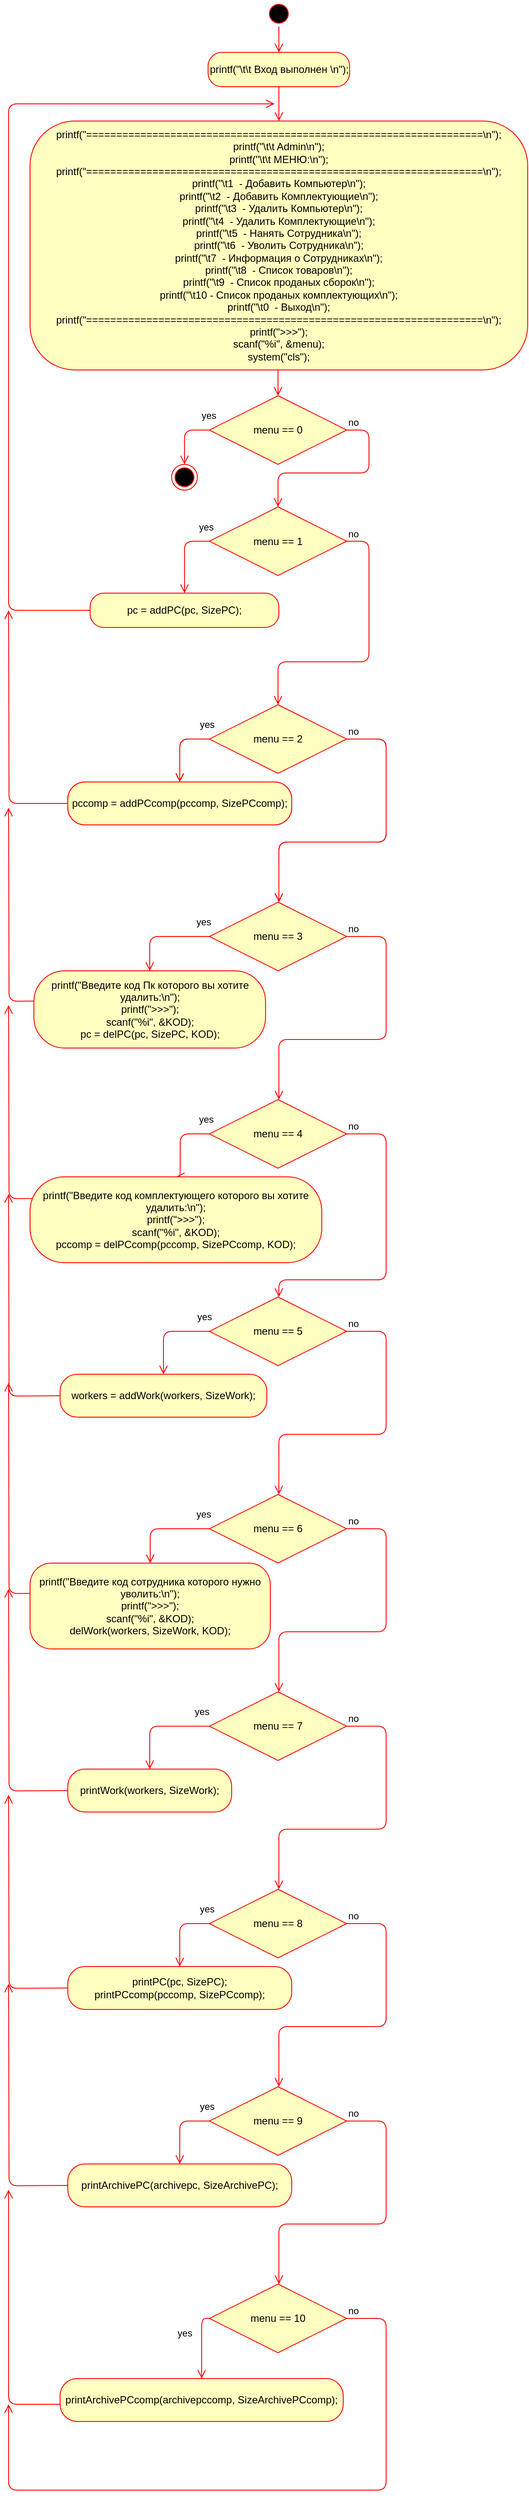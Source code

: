 <mxfile version="14.6.0" type="github">
  <diagram id="T5PGpS6BYMSO8JL507mn" name="Page-1">
    <mxGraphModel dx="6390" dy="3814" grid="1" gridSize="10" guides="1" tooltips="1" connect="1" arrows="1" fold="1" page="1" pageScale="1" pageWidth="827" pageHeight="1169" math="0" shadow="0">
      <root>
        <mxCell id="0" />
        <mxCell id="1" parent="0" />
        <mxCell id="m3cECUpOEf3iN09a0m4X-1" value="" style="ellipse;html=1;shape=startState;fillColor=#000000;strokeColor=#ff0000;" vertex="1" parent="1">
          <mxGeometry x="400" y="-10" width="30" height="30" as="geometry" />
        </mxCell>
        <mxCell id="m3cECUpOEf3iN09a0m4X-2" value="" style="edgeStyle=orthogonalEdgeStyle;html=1;verticalAlign=bottom;endArrow=open;endSize=8;strokeColor=#ff0000;entryX=0.5;entryY=0;entryDx=0;entryDy=0;" edge="1" source="m3cECUpOEf3iN09a0m4X-1" parent="1" target="m3cECUpOEf3iN09a0m4X-94">
          <mxGeometry relative="1" as="geometry">
            <mxPoint x="415" y="50" as="targetPoint" />
          </mxGeometry>
        </mxCell>
        <mxCell id="m3cECUpOEf3iN09a0m4X-3" value="" style="ellipse;html=1;shape=endState;fillColor=#000000;strokeColor=#ff0000;" vertex="1" parent="1">
          <mxGeometry x="290" y="530" width="30" height="30" as="geometry" />
        </mxCell>
        <mxCell id="m3cECUpOEf3iN09a0m4X-4" value="&lt;div&gt;&lt;span&gt;				&lt;/span&gt;printf(&quot;==================================================================\n&quot;);&lt;/div&gt;&lt;div&gt;&lt;span&gt;				&lt;/span&gt;printf(&quot;\t\t Admin\n&quot;);&lt;/div&gt;&lt;div&gt;&lt;span&gt;				&lt;/span&gt;printf(&quot;\t\t МЕНЮ:\n&quot;);&lt;/div&gt;&lt;div&gt;&lt;span&gt;				&lt;/span&gt;printf(&quot;==================================================================\n&quot;);&lt;/div&gt;&lt;div&gt;&lt;span&gt;				&lt;/span&gt;printf(&quot;\t1&amp;nbsp; - Добавить Компьютер\n&quot;);&lt;/div&gt;&lt;div&gt;&lt;span&gt;				&lt;/span&gt;printf(&quot;\t2&amp;nbsp; - Добавить Комплектующие\n&quot;);&lt;/div&gt;&lt;div&gt;&lt;span&gt;				&lt;/span&gt;printf(&quot;\t3&amp;nbsp; - Удалить Компьютер\n&quot;);&lt;/div&gt;&lt;div&gt;&lt;span&gt;				&lt;/span&gt;printf(&quot;\t4&amp;nbsp; - Удалить Комплектующие\n&quot;);&lt;/div&gt;&lt;div&gt;&lt;span&gt;				&lt;/span&gt;printf(&quot;\t5&amp;nbsp; - Нанять Сотрудника\n&quot;);&lt;/div&gt;&lt;div&gt;&lt;span&gt;				&lt;/span&gt;printf(&quot;\t6&amp;nbsp; - Уволить Сотрудника\n&quot;);&lt;/div&gt;&lt;div&gt;&lt;span&gt;				&lt;/span&gt;printf(&quot;\t7&amp;nbsp; - Информация о Сотрудниках\n&quot;);&lt;/div&gt;&lt;div&gt;&lt;span&gt;				&lt;/span&gt;printf(&quot;\t8&amp;nbsp; - Список товаров\n&quot;);&lt;/div&gt;&lt;div&gt;&lt;span&gt;				&lt;/span&gt;printf(&quot;\t9&amp;nbsp; - Список проданых сборок\n&quot;);&lt;/div&gt;&lt;div&gt;&lt;span&gt;				&lt;/span&gt;printf(&quot;\t10 - Список проданых комплектующих\n&quot;);&lt;/div&gt;&lt;div&gt;&lt;span&gt;				&lt;/span&gt;printf(&quot;\t0&amp;nbsp; - Выход\n&quot;);&lt;/div&gt;&lt;div&gt;&lt;span&gt;				&lt;/span&gt;printf(&quot;==================================================================\n&quot;);&lt;/div&gt;&lt;div&gt;&lt;span&gt;				&lt;/span&gt;printf(&quot;&amp;gt;&amp;gt;&amp;gt;&quot;);&lt;/div&gt;&lt;div&gt;&lt;span&gt;				&lt;/span&gt;scanf(&quot;%i&quot;, &amp;amp;menu);&lt;/div&gt;&lt;div&gt;&lt;span&gt;				&lt;/span&gt;system(&quot;cls&quot;);&lt;/div&gt;" style="rounded=1;whiteSpace=wrap;html=1;arcSize=18;fontColor=#000000;fillColor=#ffffc0;strokeColor=#ff0000;" vertex="1" parent="1">
          <mxGeometry x="125" y="130" width="580" height="290" as="geometry" />
        </mxCell>
        <mxCell id="m3cECUpOEf3iN09a0m4X-5" value="" style="edgeStyle=orthogonalEdgeStyle;html=1;verticalAlign=bottom;endArrow=open;endSize=8;strokeColor=#ff0000;entryX=0.5;entryY=0;entryDx=0;entryDy=0;" edge="1" source="m3cECUpOEf3iN09a0m4X-4" parent="1" target="m3cECUpOEf3iN09a0m4X-8">
          <mxGeometry relative="1" as="geometry">
            <mxPoint x="370" y="660" as="targetPoint" />
            <Array as="points">
              <mxPoint x="414" y="430" />
              <mxPoint x="414" y="430" />
            </Array>
          </mxGeometry>
        </mxCell>
        <mxCell id="m3cECUpOEf3iN09a0m4X-8" value="menu == 0" style="rhombus;whiteSpace=wrap;html=1;fillColor=#ffffc0;strokeColor=#ff0000;" vertex="1" parent="1">
          <mxGeometry x="334" y="450" width="160" height="80" as="geometry" />
        </mxCell>
        <mxCell id="m3cECUpOEf3iN09a0m4X-9" value="no" style="edgeStyle=orthogonalEdgeStyle;html=1;align=left;verticalAlign=bottom;endArrow=open;endSize=8;strokeColor=#ff0000;entryX=0.5;entryY=0;entryDx=0;entryDy=0;" edge="1" source="m3cECUpOEf3iN09a0m4X-8" parent="1" target="m3cECUpOEf3iN09a0m4X-14">
          <mxGeometry x="-1" relative="1" as="geometry">
            <mxPoint x="410" y="540" as="targetPoint" />
            <Array as="points">
              <mxPoint x="520" y="490" />
              <mxPoint x="520" y="540" />
              <mxPoint x="414" y="540" />
            </Array>
          </mxGeometry>
        </mxCell>
        <mxCell id="m3cECUpOEf3iN09a0m4X-10" value="yes" style="edgeStyle=orthogonalEdgeStyle;html=1;align=left;verticalAlign=top;endArrow=open;endSize=8;strokeColor=#ff0000;entryX=0.5;entryY=0;entryDx=0;entryDy=0;" edge="1" source="m3cECUpOEf3iN09a0m4X-8" parent="1" target="m3cECUpOEf3iN09a0m4X-3">
          <mxGeometry x="-0.683" y="-30" relative="1" as="geometry">
            <mxPoint x="370" y="755" as="targetPoint" />
            <Array as="points">
              <mxPoint x="305" y="490" />
            </Array>
            <mxPoint as="offset" />
          </mxGeometry>
        </mxCell>
        <mxCell id="m3cECUpOEf3iN09a0m4X-14" value="menu == 1" style="rhombus;whiteSpace=wrap;html=1;fillColor=#ffffc0;strokeColor=#ff0000;" vertex="1" parent="1">
          <mxGeometry x="334" y="579.5" width="160" height="80" as="geometry" />
        </mxCell>
        <mxCell id="m3cECUpOEf3iN09a0m4X-15" value="no" style="edgeStyle=orthogonalEdgeStyle;html=1;align=left;verticalAlign=bottom;endArrow=open;endSize=8;strokeColor=#ff0000;entryX=0.5;entryY=0;entryDx=0;entryDy=0;" edge="1" parent="1" source="m3cECUpOEf3iN09a0m4X-14" target="m3cECUpOEf3iN09a0m4X-18">
          <mxGeometry x="-1" relative="1" as="geometry">
            <mxPoint x="510" y="729.5" as="targetPoint" />
            <Array as="points">
              <mxPoint x="520" y="620" />
              <mxPoint x="520" y="760" />
              <mxPoint x="414" y="760" />
            </Array>
          </mxGeometry>
        </mxCell>
        <mxCell id="m3cECUpOEf3iN09a0m4X-16" value="yes" style="edgeStyle=orthogonalEdgeStyle;html=1;align=left;verticalAlign=top;endArrow=open;endSize=8;strokeColor=#ff0000;" edge="1" parent="1" source="m3cECUpOEf3iN09a0m4X-14">
          <mxGeometry x="-0.683" y="-30" relative="1" as="geometry">
            <mxPoint x="305" y="680" as="targetPoint" />
            <Array as="points">
              <mxPoint x="305" y="619.5" />
            </Array>
            <mxPoint as="offset" />
          </mxGeometry>
        </mxCell>
        <mxCell id="m3cECUpOEf3iN09a0m4X-18" value="menu == 2" style="rhombus;whiteSpace=wrap;html=1;fillColor=#ffffc0;strokeColor=#ff0000;" vertex="1" parent="1">
          <mxGeometry x="334" y="810" width="160" height="80" as="geometry" />
        </mxCell>
        <mxCell id="m3cECUpOEf3iN09a0m4X-19" value="no" style="edgeStyle=orthogonalEdgeStyle;html=1;align=left;verticalAlign=bottom;endArrow=open;endSize=8;strokeColor=#ff0000;" edge="1" parent="1" source="m3cECUpOEf3iN09a0m4X-18">
          <mxGeometry x="-1" relative="1" as="geometry">
            <mxPoint x="415" y="1040" as="targetPoint" />
            <Array as="points">
              <mxPoint x="540" y="850" />
              <mxPoint x="540" y="970" />
              <mxPoint x="415" y="970" />
            </Array>
          </mxGeometry>
        </mxCell>
        <mxCell id="m3cECUpOEf3iN09a0m4X-20" value="yes" style="edgeStyle=orthogonalEdgeStyle;html=1;align=left;verticalAlign=top;endArrow=open;endSize=8;strokeColor=#ff0000;entryX=0.5;entryY=0;entryDx=0;entryDy=0;" edge="1" parent="1" source="m3cECUpOEf3iN09a0m4X-18" target="m3cECUpOEf3iN09a0m4X-26">
          <mxGeometry x="-0.683" y="-30" relative="1" as="geometry">
            <mxPoint x="300" y="970" as="targetPoint" />
            <Array as="points">
              <mxPoint x="300" y="850" />
            </Array>
            <mxPoint as="offset" />
          </mxGeometry>
        </mxCell>
        <mxCell id="m3cECUpOEf3iN09a0m4X-21" value="pc = addPC(pc, SizePC);" style="rounded=1;whiteSpace=wrap;html=1;arcSize=40;fontColor=#000000;fillColor=#ffffc0;strokeColor=#ff0000;" vertex="1" parent="1">
          <mxGeometry x="195" y="680" width="220" height="40" as="geometry" />
        </mxCell>
        <mxCell id="m3cECUpOEf3iN09a0m4X-22" value="" style="edgeStyle=orthogonalEdgeStyle;html=1;verticalAlign=bottom;endArrow=open;endSize=8;strokeColor=#ff0000;" edge="1" source="m3cECUpOEf3iN09a0m4X-21" parent="1">
          <mxGeometry relative="1" as="geometry">
            <mxPoint x="410" y="110" as="targetPoint" />
            <Array as="points">
              <mxPoint x="100" y="700" />
              <mxPoint x="100" y="110" />
            </Array>
          </mxGeometry>
        </mxCell>
        <mxCell id="m3cECUpOEf3iN09a0m4X-26" value="pccomp = addPCcomp(pccomp, SizePCcomp);" style="rounded=1;whiteSpace=wrap;html=1;arcSize=40;fontColor=#000000;fillColor=#ffffc0;strokeColor=#ff0000;" vertex="1" parent="1">
          <mxGeometry x="169" y="900" width="261" height="50" as="geometry" />
        </mxCell>
        <mxCell id="m3cECUpOEf3iN09a0m4X-27" value="" style="edgeStyle=orthogonalEdgeStyle;html=1;verticalAlign=bottom;endArrow=open;endSize=8;strokeColor=#ff0000;" edge="1" source="m3cECUpOEf3iN09a0m4X-26" parent="1">
          <mxGeometry relative="1" as="geometry">
            <mxPoint x="100" y="700" as="targetPoint" />
          </mxGeometry>
        </mxCell>
        <mxCell id="m3cECUpOEf3iN09a0m4X-94" value="printf(&quot;\t\t Вход выполнен \n&quot;);" style="rounded=1;whiteSpace=wrap;html=1;arcSize=40;fontColor=#000000;fillColor=#ffffc0;strokeColor=#ff0000;" vertex="1" parent="1">
          <mxGeometry x="332.5" y="50" width="165" height="40" as="geometry" />
        </mxCell>
        <mxCell id="m3cECUpOEf3iN09a0m4X-95" value="" style="edgeStyle=orthogonalEdgeStyle;html=1;verticalAlign=bottom;endArrow=open;endSize=8;strokeColor=#ff0000;" edge="1" source="m3cECUpOEf3iN09a0m4X-94" parent="1">
          <mxGeometry relative="1" as="geometry">
            <mxPoint x="415" y="130" as="targetPoint" />
          </mxGeometry>
        </mxCell>
        <mxCell id="m3cECUpOEf3iN09a0m4X-98" value="yes" style="edgeStyle=orthogonalEdgeStyle;html=1;align=left;verticalAlign=top;endArrow=open;endSize=8;strokeColor=#ff0000;entryX=0.5;entryY=0;entryDx=0;entryDy=0;" edge="1" target="m3cECUpOEf3iN09a0m4X-100" parent="1">
          <mxGeometry x="-0.683" y="-30" relative="1" as="geometry">
            <mxPoint x="300" y="970" as="targetPoint" />
            <Array as="points">
              <mxPoint x="300" y="850" />
            </Array>
            <mxPoint as="offset" />
            <mxPoint x="334" y="850" as="sourcePoint" />
          </mxGeometry>
        </mxCell>
        <mxCell id="m3cECUpOEf3iN09a0m4X-99" value="no" style="edgeStyle=orthogonalEdgeStyle;html=1;align=left;verticalAlign=bottom;endArrow=open;endSize=8;strokeColor=#ff0000;" edge="1" parent="1">
          <mxGeometry x="-1" relative="1" as="geometry">
            <mxPoint x="415" y="1040" as="targetPoint" />
            <mxPoint x="494" y="850" as="sourcePoint" />
            <Array as="points">
              <mxPoint x="540" y="850" />
              <mxPoint x="540" y="970" />
              <mxPoint x="415" y="970" />
            </Array>
          </mxGeometry>
        </mxCell>
        <mxCell id="m3cECUpOEf3iN09a0m4X-100" value="pccomp = addPCcomp(pccomp, SizePCcomp);" style="rounded=1;whiteSpace=wrap;html=1;arcSize=40;fontColor=#000000;fillColor=#ffffc0;strokeColor=#ff0000;" vertex="1" parent="1">
          <mxGeometry x="169" y="900" width="261" height="50" as="geometry" />
        </mxCell>
        <mxCell id="m3cECUpOEf3iN09a0m4X-101" value="menu == 3" style="rhombus;whiteSpace=wrap;html=1;fillColor=#ffffc0;strokeColor=#ff0000;" vertex="1" parent="1">
          <mxGeometry x="334" y="1040" width="160" height="80" as="geometry" />
        </mxCell>
        <mxCell id="m3cECUpOEf3iN09a0m4X-102" value="" style="edgeStyle=orthogonalEdgeStyle;html=1;verticalAlign=bottom;endArrow=open;endSize=8;strokeColor=#ff0000;" edge="1" parent="1">
          <mxGeometry relative="1" as="geometry">
            <mxPoint x="100" y="930" as="targetPoint" />
            <mxPoint x="169" y="1155" as="sourcePoint" />
          </mxGeometry>
        </mxCell>
        <mxCell id="m3cECUpOEf3iN09a0m4X-103" value="yes" style="edgeStyle=orthogonalEdgeStyle;html=1;align=left;verticalAlign=top;endArrow=open;endSize=8;strokeColor=#ff0000;entryX=0.5;entryY=0;entryDx=0;entryDy=0;" edge="1" parent="1" target="m3cECUpOEf3iN09a0m4X-105">
          <mxGeometry x="-0.683" y="-30" relative="1" as="geometry">
            <mxPoint x="300" y="1200" as="targetPoint" />
            <Array as="points">
              <mxPoint x="265" y="1080" />
            </Array>
            <mxPoint as="offset" />
            <mxPoint x="334" y="1080" as="sourcePoint" />
          </mxGeometry>
        </mxCell>
        <mxCell id="m3cECUpOEf3iN09a0m4X-104" value="no" style="edgeStyle=orthogonalEdgeStyle;html=1;align=left;verticalAlign=bottom;endArrow=open;endSize=8;strokeColor=#ff0000;" edge="1" parent="1">
          <mxGeometry x="-1" relative="1" as="geometry">
            <mxPoint x="415" y="1270" as="targetPoint" />
            <mxPoint x="494" y="1080" as="sourcePoint" />
            <Array as="points">
              <mxPoint x="540" y="1080" />
              <mxPoint x="540" y="1200" />
              <mxPoint x="415" y="1200" />
            </Array>
          </mxGeometry>
        </mxCell>
        <mxCell id="m3cECUpOEf3iN09a0m4X-105" value="&lt;div&gt;printf(&quot;Введите код Пк которого вы хотите удалить:\n&quot;);&lt;/div&gt;&lt;div&gt;&lt;span&gt;					&lt;/span&gt;printf(&quot;&amp;gt;&amp;gt;&amp;gt;&quot;);&lt;/div&gt;&lt;div&gt;&lt;span&gt;					&lt;/span&gt;scanf(&quot;%i&quot;, &amp;amp;KOD);&lt;/div&gt;&lt;div&gt;&lt;span&gt;					&lt;/span&gt;pc = delPC(pc, SizePC, KOD);&lt;/div&gt;" style="rounded=1;whiteSpace=wrap;html=1;arcSize=40;fontColor=#000000;fillColor=#ffffc0;strokeColor=#ff0000;" vertex="1" parent="1">
          <mxGeometry x="129.5" y="1120" width="270" height="90" as="geometry" />
        </mxCell>
        <mxCell id="m3cECUpOEf3iN09a0m4X-106" value="menu == 4" style="rhombus;whiteSpace=wrap;html=1;fillColor=#ffffc0;strokeColor=#ff0000;" vertex="1" parent="1">
          <mxGeometry x="334" y="1270" width="160" height="80" as="geometry" />
        </mxCell>
        <mxCell id="m3cECUpOEf3iN09a0m4X-107" value="" style="edgeStyle=orthogonalEdgeStyle;html=1;verticalAlign=bottom;endArrow=open;endSize=8;strokeColor=#ff0000;" edge="1" parent="1">
          <mxGeometry relative="1" as="geometry">
            <mxPoint x="100" y="1160" as="targetPoint" />
            <mxPoint x="169" y="1385" as="sourcePoint" />
          </mxGeometry>
        </mxCell>
        <mxCell id="m3cECUpOEf3iN09a0m4X-108" value="yes" style="edgeStyle=orthogonalEdgeStyle;html=1;align=left;verticalAlign=top;endArrow=open;endSize=8;strokeColor=#ff0000;entryX=0.5;entryY=0;entryDx=0;entryDy=0;" edge="1" parent="1" target="m3cECUpOEf3iN09a0m4X-110">
          <mxGeometry x="-0.683" y="-30" relative="1" as="geometry">
            <mxPoint x="300" y="1430" as="targetPoint" />
            <Array as="points">
              <mxPoint x="300" y="1310" />
            </Array>
            <mxPoint as="offset" />
            <mxPoint x="334" y="1310" as="sourcePoint" />
          </mxGeometry>
        </mxCell>
        <mxCell id="m3cECUpOEf3iN09a0m4X-109" value="no" style="edgeStyle=orthogonalEdgeStyle;html=1;align=left;verticalAlign=bottom;endArrow=open;endSize=8;strokeColor=#ff0000;" edge="1" parent="1">
          <mxGeometry x="-1" relative="1" as="geometry">
            <mxPoint x="415" y="1500" as="targetPoint" />
            <mxPoint x="494" y="1310" as="sourcePoint" />
            <Array as="points">
              <mxPoint x="540" y="1310" />
              <mxPoint x="540" y="1480" />
              <mxPoint x="415" y="1480" />
            </Array>
          </mxGeometry>
        </mxCell>
        <mxCell id="m3cECUpOEf3iN09a0m4X-110" value="&lt;div&gt;printf(&quot;Введите код комплектующего которого вы хотите удалить:\n&quot;);&lt;/div&gt;&lt;div&gt;&lt;span&gt;					&lt;/span&gt;printf(&quot;&amp;gt;&amp;gt;&amp;gt;&quot;);&lt;/div&gt;&lt;div&gt;&lt;span&gt;					&lt;/span&gt;scanf(&quot;%i&quot;, &amp;amp;KOD);&lt;/div&gt;&lt;div&gt;&lt;span&gt;					&lt;/span&gt;pccomp = delPCcomp(pccomp, SizePCcomp, KOD);&lt;/div&gt;" style="rounded=1;whiteSpace=wrap;html=1;arcSize=40;fontColor=#000000;fillColor=#ffffc0;strokeColor=#ff0000;" vertex="1" parent="1">
          <mxGeometry x="125" y="1360" width="340" height="100" as="geometry" />
        </mxCell>
        <mxCell id="m3cECUpOEf3iN09a0m4X-111" value="menu == 5" style="rhombus;whiteSpace=wrap;html=1;fillColor=#ffffc0;strokeColor=#ff0000;" vertex="1" parent="1">
          <mxGeometry x="334" y="1500" width="160" height="80" as="geometry" />
        </mxCell>
        <mxCell id="m3cECUpOEf3iN09a0m4X-112" value="" style="edgeStyle=orthogonalEdgeStyle;html=1;verticalAlign=bottom;endArrow=open;endSize=8;strokeColor=#ff0000;" edge="1" parent="1">
          <mxGeometry relative="1" as="geometry">
            <mxPoint x="100" y="1380" as="targetPoint" />
            <mxPoint x="169" y="1615" as="sourcePoint" />
          </mxGeometry>
        </mxCell>
        <mxCell id="m3cECUpOEf3iN09a0m4X-113" value="yes" style="edgeStyle=orthogonalEdgeStyle;html=1;align=left;verticalAlign=top;endArrow=open;endSize=8;strokeColor=#ff0000;entryX=0.5;entryY=0;entryDx=0;entryDy=0;" edge="1" parent="1" target="m3cECUpOEf3iN09a0m4X-115">
          <mxGeometry x="-0.683" y="-30" relative="1" as="geometry">
            <mxPoint x="300" y="1660" as="targetPoint" />
            <Array as="points">
              <mxPoint x="281" y="1540" />
            </Array>
            <mxPoint as="offset" />
            <mxPoint x="334" y="1540" as="sourcePoint" />
          </mxGeometry>
        </mxCell>
        <mxCell id="m3cECUpOEf3iN09a0m4X-114" value="no" style="edgeStyle=orthogonalEdgeStyle;html=1;align=left;verticalAlign=bottom;endArrow=open;endSize=8;strokeColor=#ff0000;" edge="1" parent="1">
          <mxGeometry x="-1" relative="1" as="geometry">
            <mxPoint x="415" y="1730" as="targetPoint" />
            <mxPoint x="494" y="1540" as="sourcePoint" />
            <Array as="points">
              <mxPoint x="540" y="1540" />
              <mxPoint x="540" y="1660" />
              <mxPoint x="415" y="1660" />
            </Array>
          </mxGeometry>
        </mxCell>
        <mxCell id="m3cECUpOEf3iN09a0m4X-115" value="workers = addWork(workers, SizeWork);" style="rounded=1;whiteSpace=wrap;html=1;arcSize=40;fontColor=#000000;fillColor=#ffffc0;strokeColor=#ff0000;" vertex="1" parent="1">
          <mxGeometry x="160" y="1590" width="241" height="50" as="geometry" />
        </mxCell>
        <mxCell id="m3cECUpOEf3iN09a0m4X-116" value="menu == 6" style="rhombus;whiteSpace=wrap;html=1;fillColor=#ffffc0;strokeColor=#ff0000;" vertex="1" parent="1">
          <mxGeometry x="334" y="1730" width="160" height="80" as="geometry" />
        </mxCell>
        <mxCell id="m3cECUpOEf3iN09a0m4X-117" value="" style="edgeStyle=orthogonalEdgeStyle;html=1;verticalAlign=bottom;endArrow=open;endSize=8;strokeColor=#ff0000;" edge="1" parent="1">
          <mxGeometry relative="1" as="geometry">
            <mxPoint x="100" y="1600" as="targetPoint" />
            <mxPoint x="169" y="1845" as="sourcePoint" />
          </mxGeometry>
        </mxCell>
        <mxCell id="m3cECUpOEf3iN09a0m4X-118" value="yes" style="edgeStyle=orthogonalEdgeStyle;html=1;align=left;verticalAlign=top;endArrow=open;endSize=8;strokeColor=#ff0000;entryX=0.5;entryY=0;entryDx=0;entryDy=0;" edge="1" parent="1" target="m3cECUpOEf3iN09a0m4X-120">
          <mxGeometry x="-0.683" y="-30" relative="1" as="geometry">
            <mxPoint x="300" y="1890" as="targetPoint" />
            <Array as="points">
              <mxPoint x="265" y="1770" />
            </Array>
            <mxPoint as="offset" />
            <mxPoint x="334" y="1770" as="sourcePoint" />
          </mxGeometry>
        </mxCell>
        <mxCell id="m3cECUpOEf3iN09a0m4X-119" value="no" style="edgeStyle=orthogonalEdgeStyle;html=1;align=left;verticalAlign=bottom;endArrow=open;endSize=8;strokeColor=#ff0000;" edge="1" parent="1">
          <mxGeometry x="-1" relative="1" as="geometry">
            <mxPoint x="415" y="1960" as="targetPoint" />
            <mxPoint x="494" y="1770" as="sourcePoint" />
            <Array as="points">
              <mxPoint x="540" y="1770" />
              <mxPoint x="540" y="1890" />
              <mxPoint x="415" y="1890" />
            </Array>
          </mxGeometry>
        </mxCell>
        <mxCell id="m3cECUpOEf3iN09a0m4X-120" value="&lt;div&gt;printf(&quot;Введите код сотрудника которого нужно уволить:\n&quot;);&lt;/div&gt;&lt;div&gt;&lt;span&gt;					&lt;/span&gt;printf(&quot;&amp;gt;&amp;gt;&amp;gt;&quot;);&lt;/div&gt;&lt;div&gt;&lt;span&gt;					&lt;/span&gt;scanf(&quot;%i&quot;, &amp;amp;KOD);&lt;/div&gt;&lt;div&gt;&lt;span&gt;					&lt;/span&gt;delWork(workers, SizeWork, KOD);&lt;/div&gt;" style="rounded=1;whiteSpace=wrap;html=1;arcSize=25;fontColor=#000000;fillColor=#ffffc0;strokeColor=#ff0000;" vertex="1" parent="1">
          <mxGeometry x="125" y="1810" width="280" height="100" as="geometry" />
        </mxCell>
        <mxCell id="m3cECUpOEf3iN09a0m4X-121" value="menu == 7" style="rhombus;whiteSpace=wrap;html=1;fillColor=#ffffc0;strokeColor=#ff0000;" vertex="1" parent="1">
          <mxGeometry x="334" y="1960" width="160" height="80" as="geometry" />
        </mxCell>
        <mxCell id="m3cECUpOEf3iN09a0m4X-122" value="" style="edgeStyle=orthogonalEdgeStyle;html=1;verticalAlign=bottom;endArrow=open;endSize=8;strokeColor=#ff0000;" edge="1" parent="1">
          <mxGeometry relative="1" as="geometry">
            <mxPoint x="100" y="1840" as="targetPoint" />
            <mxPoint x="169" y="2075" as="sourcePoint" />
          </mxGeometry>
        </mxCell>
        <mxCell id="m3cECUpOEf3iN09a0m4X-123" value="yes" style="edgeStyle=orthogonalEdgeStyle;html=1;align=left;verticalAlign=top;endArrow=open;endSize=8;strokeColor=#ff0000;entryX=0.5;entryY=0;entryDx=0;entryDy=0;" edge="1" parent="1" target="m3cECUpOEf3iN09a0m4X-125">
          <mxGeometry x="-0.683" y="-30" relative="1" as="geometry">
            <mxPoint x="300" y="2120" as="targetPoint" />
            <Array as="points">
              <mxPoint x="265" y="2000" />
            </Array>
            <mxPoint as="offset" />
            <mxPoint x="334" y="2000" as="sourcePoint" />
          </mxGeometry>
        </mxCell>
        <mxCell id="m3cECUpOEf3iN09a0m4X-124" value="no" style="edgeStyle=orthogonalEdgeStyle;html=1;align=left;verticalAlign=bottom;endArrow=open;endSize=8;strokeColor=#ff0000;" edge="1" parent="1">
          <mxGeometry x="-1" relative="1" as="geometry">
            <mxPoint x="415" y="2190" as="targetPoint" />
            <mxPoint x="494" y="2000" as="sourcePoint" />
            <Array as="points">
              <mxPoint x="540" y="2000" />
              <mxPoint x="540" y="2120" />
              <mxPoint x="415" y="2120" />
            </Array>
          </mxGeometry>
        </mxCell>
        <mxCell id="m3cECUpOEf3iN09a0m4X-125" value="printWork(workers, SizeWork);" style="rounded=1;whiteSpace=wrap;html=1;arcSize=40;fontColor=#000000;fillColor=#ffffc0;strokeColor=#ff0000;" vertex="1" parent="1">
          <mxGeometry x="169" y="2050" width="191" height="50" as="geometry" />
        </mxCell>
        <mxCell id="m3cECUpOEf3iN09a0m4X-126" value="menu == 8" style="rhombus;whiteSpace=wrap;html=1;fillColor=#ffffc0;strokeColor=#ff0000;" vertex="1" parent="1">
          <mxGeometry x="334" y="2190" width="160" height="80" as="geometry" />
        </mxCell>
        <mxCell id="m3cECUpOEf3iN09a0m4X-127" value="" style="edgeStyle=orthogonalEdgeStyle;html=1;verticalAlign=bottom;endArrow=open;endSize=8;strokeColor=#ff0000;" edge="1" parent="1">
          <mxGeometry relative="1" as="geometry">
            <mxPoint x="100" y="2080" as="targetPoint" />
            <mxPoint x="169" y="2305" as="sourcePoint" />
          </mxGeometry>
        </mxCell>
        <mxCell id="m3cECUpOEf3iN09a0m4X-128" value="yes" style="edgeStyle=orthogonalEdgeStyle;html=1;align=left;verticalAlign=top;endArrow=open;endSize=8;strokeColor=#ff0000;entryX=0.5;entryY=0;entryDx=0;entryDy=0;" edge="1" parent="1" target="m3cECUpOEf3iN09a0m4X-130">
          <mxGeometry x="-0.683" y="-30" relative="1" as="geometry">
            <mxPoint x="300" y="2350" as="targetPoint" />
            <Array as="points">
              <mxPoint x="300" y="2230" />
            </Array>
            <mxPoint as="offset" />
            <mxPoint x="334" y="2230" as="sourcePoint" />
          </mxGeometry>
        </mxCell>
        <mxCell id="m3cECUpOEf3iN09a0m4X-129" value="no" style="edgeStyle=orthogonalEdgeStyle;html=1;align=left;verticalAlign=bottom;endArrow=open;endSize=8;strokeColor=#ff0000;" edge="1" parent="1">
          <mxGeometry x="-1" relative="1" as="geometry">
            <mxPoint x="415" y="2420" as="targetPoint" />
            <mxPoint x="494" y="2230" as="sourcePoint" />
            <Array as="points">
              <mxPoint x="540" y="2230" />
              <mxPoint x="540" y="2350" />
              <mxPoint x="415" y="2350" />
            </Array>
          </mxGeometry>
        </mxCell>
        <mxCell id="m3cECUpOEf3iN09a0m4X-130" value="&lt;div&gt;printPC(pc, SizePC);&lt;/div&gt;&lt;div&gt;&lt;span&gt;					&lt;/span&gt;printPCcomp(pccomp, SizePCcomp);&lt;/div&gt;" style="rounded=1;whiteSpace=wrap;html=1;arcSize=40;fontColor=#000000;fillColor=#ffffc0;strokeColor=#ff0000;" vertex="1" parent="1">
          <mxGeometry x="169" y="2280" width="261" height="50" as="geometry" />
        </mxCell>
        <mxCell id="m3cECUpOEf3iN09a0m4X-131" value="menu == 9" style="rhombus;whiteSpace=wrap;html=1;fillColor=#ffffc0;strokeColor=#ff0000;" vertex="1" parent="1">
          <mxGeometry x="334" y="2420" width="160" height="80" as="geometry" />
        </mxCell>
        <mxCell id="m3cECUpOEf3iN09a0m4X-132" value="" style="edgeStyle=orthogonalEdgeStyle;html=1;verticalAlign=bottom;endArrow=open;endSize=8;strokeColor=#ff0000;" edge="1" parent="1">
          <mxGeometry relative="1" as="geometry">
            <mxPoint x="100" y="2300" as="targetPoint" />
            <mxPoint x="169" y="2535" as="sourcePoint" />
          </mxGeometry>
        </mxCell>
        <mxCell id="m3cECUpOEf3iN09a0m4X-133" value="yes" style="edgeStyle=orthogonalEdgeStyle;html=1;align=left;verticalAlign=top;endArrow=open;endSize=8;strokeColor=#ff0000;entryX=0.5;entryY=0;entryDx=0;entryDy=0;" edge="1" parent="1" target="m3cECUpOEf3iN09a0m4X-135">
          <mxGeometry x="-0.683" y="-30" relative="1" as="geometry">
            <mxPoint x="300" y="2580" as="targetPoint" />
            <Array as="points">
              <mxPoint x="300" y="2460" />
            </Array>
            <mxPoint as="offset" />
            <mxPoint x="334" y="2460" as="sourcePoint" />
          </mxGeometry>
        </mxCell>
        <mxCell id="m3cECUpOEf3iN09a0m4X-134" value="no" style="edgeStyle=orthogonalEdgeStyle;html=1;align=left;verticalAlign=bottom;endArrow=open;endSize=8;strokeColor=#ff0000;" edge="1" parent="1">
          <mxGeometry x="-1" relative="1" as="geometry">
            <mxPoint x="415" y="2650" as="targetPoint" />
            <mxPoint x="494" y="2460" as="sourcePoint" />
            <Array as="points">
              <mxPoint x="540" y="2460" />
              <mxPoint x="540" y="2580" />
              <mxPoint x="415" y="2580" />
            </Array>
          </mxGeometry>
        </mxCell>
        <mxCell id="m3cECUpOEf3iN09a0m4X-135" value="printArchivePC(archivepc, SizeArchivePC);" style="rounded=1;whiteSpace=wrap;html=1;arcSize=40;fontColor=#000000;fillColor=#ffffc0;strokeColor=#ff0000;" vertex="1" parent="1">
          <mxGeometry x="169" y="2510" width="261" height="50" as="geometry" />
        </mxCell>
        <mxCell id="m3cECUpOEf3iN09a0m4X-136" value="menu == 10" style="rhombus;whiteSpace=wrap;html=1;fillColor=#ffffc0;strokeColor=#ff0000;" vertex="1" parent="1">
          <mxGeometry x="334" y="2650" width="160" height="80" as="geometry" />
        </mxCell>
        <mxCell id="m3cECUpOEf3iN09a0m4X-137" value="" style="edgeStyle=orthogonalEdgeStyle;html=1;verticalAlign=bottom;endArrow=open;endSize=8;strokeColor=#ff0000;" edge="1" parent="1">
          <mxGeometry relative="1" as="geometry">
            <mxPoint x="100" y="2540" as="targetPoint" />
            <mxPoint x="169" y="2765" as="sourcePoint" />
            <Array as="points">
              <mxPoint x="169" y="2790" />
              <mxPoint x="100" y="2790" />
            </Array>
          </mxGeometry>
        </mxCell>
        <mxCell id="m3cECUpOEf3iN09a0m4X-138" value="yes" style="edgeStyle=orthogonalEdgeStyle;html=1;align=left;verticalAlign=top;endArrow=open;endSize=8;strokeColor=#ff0000;entryX=0.5;entryY=0;entryDx=0;entryDy=0;" edge="1" parent="1" target="m3cECUpOEf3iN09a0m4X-140">
          <mxGeometry x="-0.683" y="-30" relative="1" as="geometry">
            <mxPoint x="300" y="2810" as="targetPoint" />
            <Array as="points">
              <mxPoint x="325" y="2690" />
            </Array>
            <mxPoint as="offset" />
            <mxPoint x="334" y="2690" as="sourcePoint" />
          </mxGeometry>
        </mxCell>
        <mxCell id="m3cECUpOEf3iN09a0m4X-139" value="no" style="edgeStyle=orthogonalEdgeStyle;html=1;align=left;verticalAlign=bottom;endArrow=open;endSize=8;strokeColor=#ff0000;" edge="1" parent="1">
          <mxGeometry x="-1" relative="1" as="geometry">
            <mxPoint x="100" y="2790" as="targetPoint" />
            <mxPoint x="494" y="2690" as="sourcePoint" />
            <Array as="points">
              <mxPoint x="540" y="2690" />
              <mxPoint x="540" y="2890" />
              <mxPoint x="100" y="2890" />
            </Array>
          </mxGeometry>
        </mxCell>
        <mxCell id="m3cECUpOEf3iN09a0m4X-140" value="printArchivePCcomp(archivepccomp, SizeArchivePCcomp);" style="rounded=1;whiteSpace=wrap;html=1;arcSize=40;fontColor=#000000;fillColor=#ffffc0;strokeColor=#ff0000;" vertex="1" parent="1">
          <mxGeometry x="160" y="2760" width="330" height="50" as="geometry" />
        </mxCell>
      </root>
    </mxGraphModel>
  </diagram>
</mxfile>
